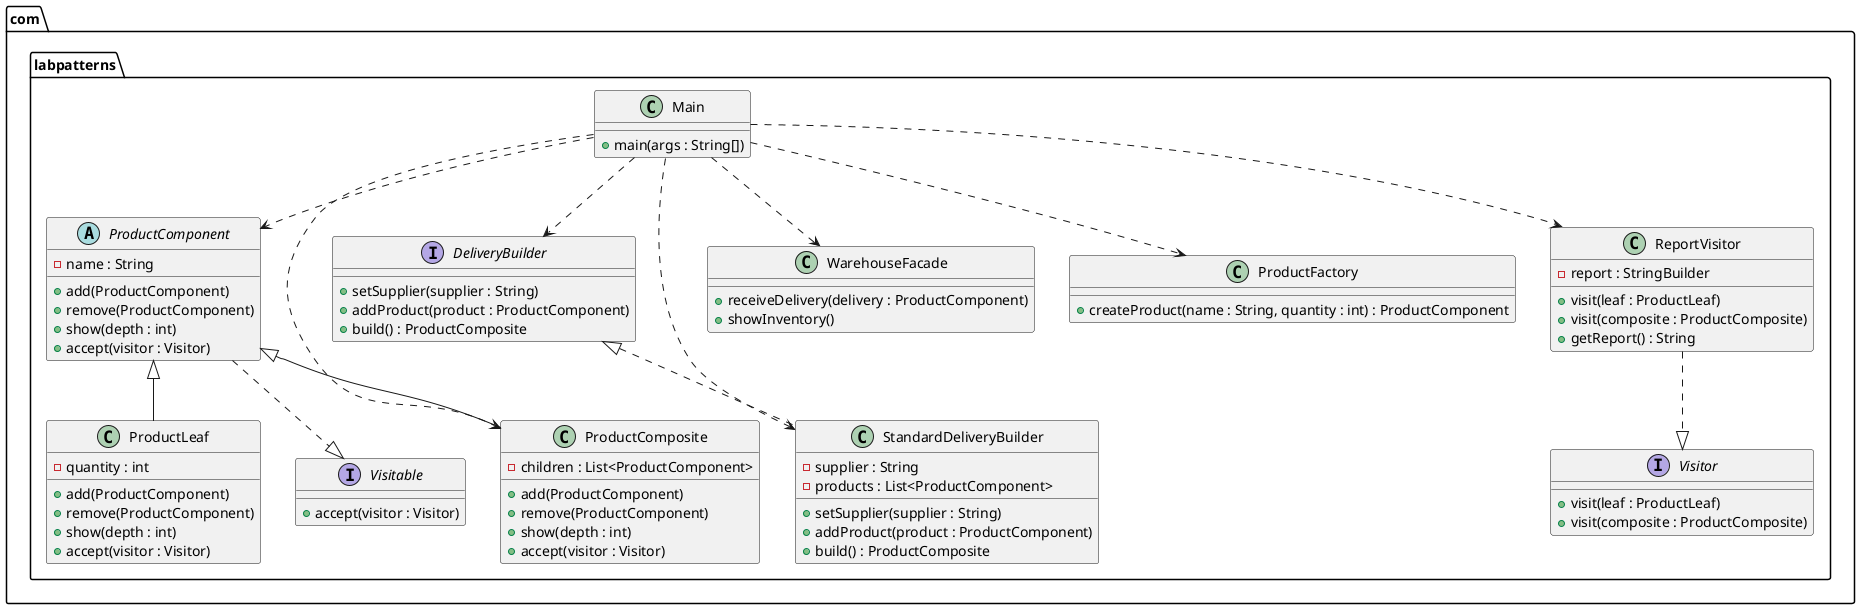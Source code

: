 @startuml
package com.labpatterns {

  abstract class ProductComponent {
    - name : String
    + add(ProductComponent)
    + remove(ProductComponent)
    + show(depth : int)
    + accept(visitor : Visitor)
  }

  class ProductLeaf {
    - quantity : int
    + add(ProductComponent)
    + remove(ProductComponent)
    + show(depth : int)
    + accept(visitor : Visitor)
  }

  class ProductComposite {
    - children : List<ProductComponent>
    + add(ProductComponent)
    + remove(ProductComponent)
    + show(depth : int)
    + accept(visitor : Visitor)
  }

  interface DeliveryBuilder {
    + setSupplier(supplier : String)
    + addProduct(product : ProductComponent)
    + build() : ProductComposite
  }

  class StandardDeliveryBuilder {
    - supplier : String
    - products : List<ProductComponent>
    + setSupplier(supplier : String)
    + addProduct(product : ProductComponent)
    + build() : ProductComposite
  }

  class WarehouseFacade {
    + receiveDelivery(delivery : ProductComponent)
    + showInventory()
  }

  class ProductFactory {
    + createProduct(name : String, quantity : int) : ProductComponent
  }

  interface Visitor {
    + visit(leaf : ProductLeaf)
    + visit(composite : ProductComposite)
  }

  interface Visitable {
    + accept(visitor : Visitor)
  }

  class ReportVisitor {
    - report : StringBuilder
    + visit(leaf : ProductLeaf)
    + visit(composite : ProductComposite)
    + getReport() : String
  }

  class Main {
    + main(args : String[])
  }

  ProductComponent <|-- ProductLeaf
  ProductComponent <|-- ProductComposite
  DeliveryBuilder <|.. StandardDeliveryBuilder
  ProductComponent ..|> Visitable
  ReportVisitor ..|> Visitor

  Main ..> ProductFactory
  Main ..> ProductComponent
  Main ..> ProductComposite
  Main ..> DeliveryBuilder
  Main ..> StandardDeliveryBuilder
  Main ..> WarehouseFacade
  Main ..> ReportVisitor
}
@enduml
